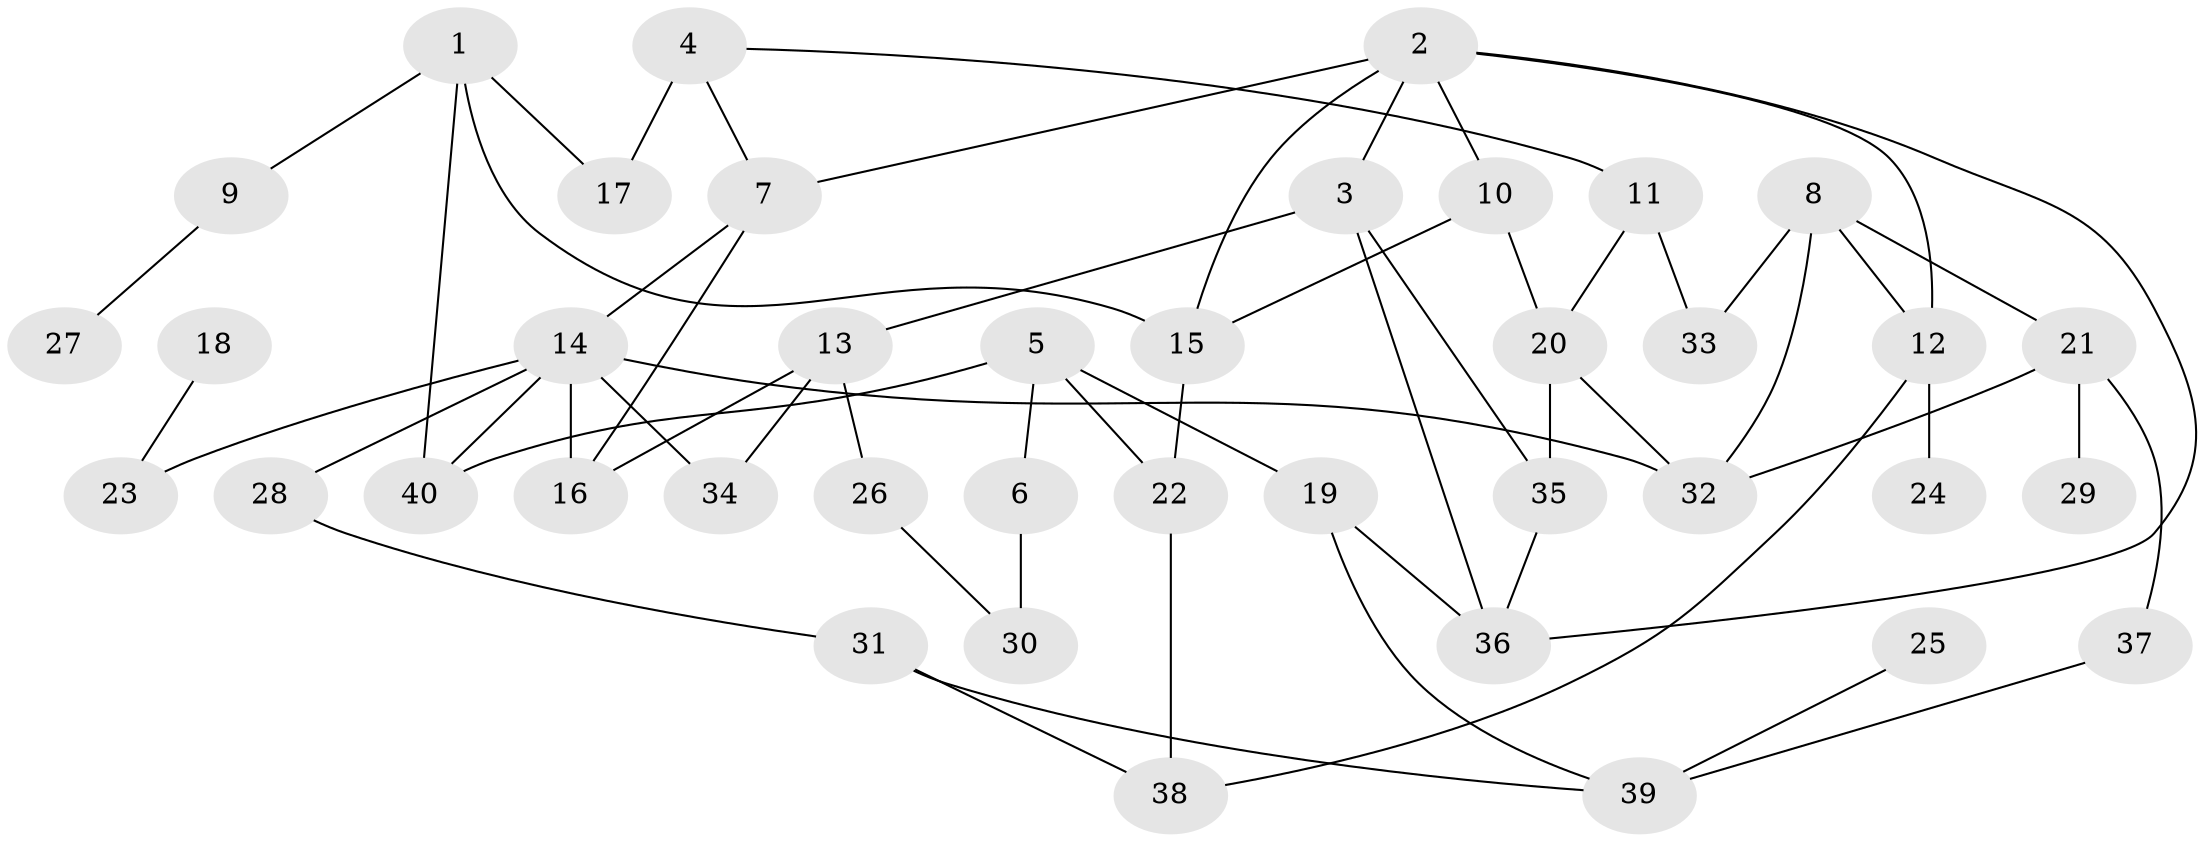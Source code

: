 // original degree distribution, {6: 0.02531645569620253, 8: 0.012658227848101266, 4: 0.17721518987341772, 3: 0.189873417721519, 2: 0.35443037974683544, 5: 0.02531645569620253, 1: 0.21518987341772153}
// Generated by graph-tools (version 1.1) at 2025/01/03/09/25 03:01:00]
// undirected, 40 vertices, 60 edges
graph export_dot {
graph [start="1"]
  node [color=gray90,style=filled];
  1;
  2;
  3;
  4;
  5;
  6;
  7;
  8;
  9;
  10;
  11;
  12;
  13;
  14;
  15;
  16;
  17;
  18;
  19;
  20;
  21;
  22;
  23;
  24;
  25;
  26;
  27;
  28;
  29;
  30;
  31;
  32;
  33;
  34;
  35;
  36;
  37;
  38;
  39;
  40;
  1 -- 9 [weight=1.0];
  1 -- 15 [weight=1.0];
  1 -- 17 [weight=1.0];
  1 -- 40 [weight=1.0];
  2 -- 3 [weight=1.0];
  2 -- 7 [weight=1.0];
  2 -- 10 [weight=1.0];
  2 -- 12 [weight=1.0];
  2 -- 15 [weight=1.0];
  2 -- 36 [weight=1.0];
  3 -- 13 [weight=1.0];
  3 -- 35 [weight=1.0];
  3 -- 36 [weight=1.0];
  4 -- 7 [weight=1.0];
  4 -- 11 [weight=1.0];
  4 -- 17 [weight=2.0];
  5 -- 6 [weight=1.0];
  5 -- 19 [weight=1.0];
  5 -- 22 [weight=2.0];
  5 -- 40 [weight=1.0];
  6 -- 30 [weight=1.0];
  7 -- 14 [weight=1.0];
  7 -- 16 [weight=1.0];
  8 -- 12 [weight=1.0];
  8 -- 21 [weight=1.0];
  8 -- 32 [weight=1.0];
  8 -- 33 [weight=1.0];
  9 -- 27 [weight=1.0];
  10 -- 15 [weight=1.0];
  10 -- 20 [weight=1.0];
  11 -- 20 [weight=1.0];
  11 -- 33 [weight=1.0];
  12 -- 24 [weight=1.0];
  12 -- 38 [weight=1.0];
  13 -- 16 [weight=1.0];
  13 -- 26 [weight=1.0];
  13 -- 34 [weight=1.0];
  14 -- 16 [weight=1.0];
  14 -- 23 [weight=1.0];
  14 -- 28 [weight=1.0];
  14 -- 32 [weight=1.0];
  14 -- 34 [weight=1.0];
  14 -- 40 [weight=1.0];
  15 -- 22 [weight=2.0];
  18 -- 23 [weight=1.0];
  19 -- 36 [weight=1.0];
  19 -- 39 [weight=1.0];
  20 -- 32 [weight=1.0];
  20 -- 35 [weight=1.0];
  21 -- 29 [weight=1.0];
  21 -- 32 [weight=1.0];
  21 -- 37 [weight=1.0];
  22 -- 38 [weight=1.0];
  25 -- 39 [weight=1.0];
  26 -- 30 [weight=1.0];
  28 -- 31 [weight=1.0];
  31 -- 38 [weight=1.0];
  31 -- 39 [weight=1.0];
  35 -- 36 [weight=1.0];
  37 -- 39 [weight=1.0];
}
